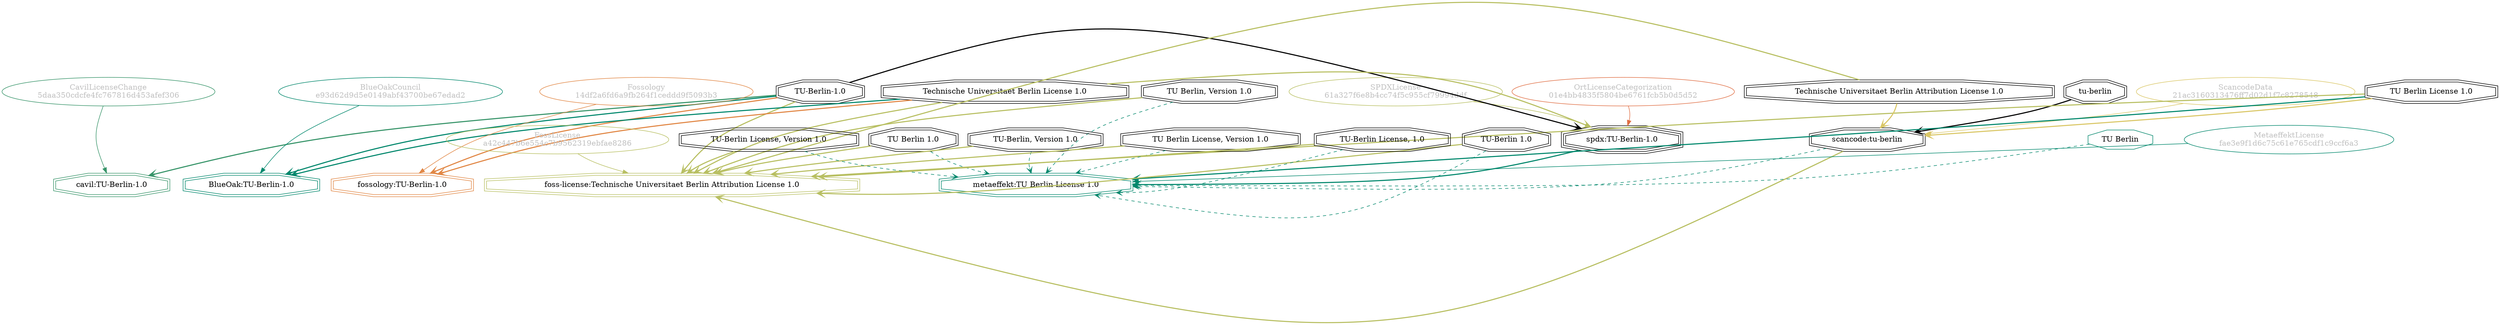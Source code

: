 strict digraph {
    node [shape=box];
    graph [splines=curved];
    4152 [label="SPDXLicense\n61a327f6e8b4cc74f5c955cf79994ddf"
         ,fontcolor=gray
         ,color="#b8bf62"
         ,fillcolor="beige;1"
         ,shape=ellipse];
    4153 [label="spdx:TU-Berlin-1.0"
         ,shape=tripleoctagon];
    4154 [label="TU-Berlin-1.0"
         ,shape=doubleoctagon];
    4155 [label="Technische Universitaet Berlin License 1.0"
         ,shape=doubleoctagon];
    9203 [label="BlueOakCouncil\ne93d62d9d5e0149abf43700be67edad2"
         ,fontcolor=gray
         ,color="#00876c"
         ,fillcolor="beige;1"
         ,shape=ellipse];
    9204 [label="BlueOak:TU-Berlin-1.0"
         ,color="#00876c"
         ,shape=doubleoctagon];
    24652 [label="ScancodeData\n21ac3160313476ff7d02d1f7c8278548"
          ,fontcolor=gray
          ,color="#dac767"
          ,fillcolor="beige;1"
          ,shape=ellipse];
    24653 [label="scancode:tu-berlin"
          ,shape=doubleoctagon];
    24654 [label="tu-berlin"
          ,shape=doubleoctagon];
    24655 [label="TU Berlin License 1.0"
          ,shape=doubleoctagon];
    24656 [label="Technische Universitaet Berlin Attribution License 1.0"
          ,shape=doubleoctagon];
    27982 [label="Fossology\n14df2a6fd6a9fb264f1ceddd9f5093b3"
          ,fontcolor=gray
          ,color="#e18745"
          ,fillcolor="beige;1"
          ,shape=ellipse];
    27983 [label="fossology:TU-Berlin-1.0"
          ,color="#e18745"
          ,shape=doubleoctagon];
    35235 [label="OrtLicenseCategorization\n01e4bb4835f5804be6761fcb5b0d5d52"
          ,fontcolor=gray
          ,color="#e06f45"
          ,fillcolor="beige;1"
          ,shape=ellipse];
    38076 [label="CavilLicenseChange\n5daa350cdcfe4fc767816d453afef306"
          ,fontcolor=gray
          ,color="#379469"
          ,fillcolor="beige;1"
          ,shape=ellipse];
    38077 [label="cavil:TU-Berlin-1.0"
          ,color="#379469"
          ,shape=doubleoctagon];
    48752 [label="TU Berlin"
          ,color="#00876c"
          ,shape=octagon];
    48760 [label="MetaeffektLicense\nfae3e9f1d6c75c61e765cdf1c9ccf6a3"
          ,fontcolor=gray
          ,color="#00876c"
          ,fillcolor="beige;1"
          ,shape=ellipse];
    48761 [label="metaeffekt:TU Berlin License 1.0"
          ,color="#00876c"
          ,shape=doubleoctagon];
    48762 [label="TU Berlin, Version 1.0"
          ,shape=doubleoctagon];
    48763 [label="TU Berlin 1.0"
          ,shape=doubleoctagon];
    48764 [label="TU-Berlin, Version 1.0"
          ,shape=doubleoctagon];
    48765 [label="TU-Berlin 1.0"
          ,shape=doubleoctagon];
    48766 [label="TU Berlin License, Version 1.0"
          ,shape=doubleoctagon];
    48767 [label="TU-Berlin License, Version 1.0"
          ,shape=doubleoctagon];
    48768 [label="TU-Berlin License, 1.0"
          ,shape=doubleoctagon];
    50833 [label="FossLicense\na42c447b6e554c7b9562319ebfae8286"
          ,fontcolor=gray
          ,color="#b8bf62"
          ,fillcolor="beige;1"
          ,shape=ellipse];
    50834 [label="foss-license:Technische Universitaet Berlin Attribution License 1.0"
          ,color="#b8bf62"
          ,shape=doubleoctagon];
    4152 -> 4153 [weight=0.5
                 ,color="#b8bf62"];
    4153 -> 48761 [style=bold
                  ,arrowhead=vee
                  ,weight=0.7
                  ,color="#00876c"];
    4154 -> 4153 [style=bold
                 ,arrowhead=vee
                 ,weight=0.7];
    4154 -> 9204 [style=bold
                 ,arrowhead=vee
                 ,weight=0.7
                 ,color="#00876c"];
    4154 -> 27983 [style=bold
                  ,arrowhead=vee
                  ,weight=0.7
                  ,color="#e18745"];
    4154 -> 38077 [style=bold
                  ,arrowhead=vee
                  ,weight=0.7
                  ,color="#379469"];
    4154 -> 38077 [style=bold
                  ,arrowhead=vee
                  ,weight=0.7
                  ,color="#379469"];
    4154 -> 50834 [style=bold
                  ,arrowhead=vee
                  ,weight=0.7
                  ,color="#b8bf62"];
    4155 -> 4153 [style=bold
                 ,arrowhead=vee
                 ,weight=0.7
                 ,color="#b8bf62"];
    4155 -> 9204 [style=bold
                 ,arrowhead=vee
                 ,weight=0.7
                 ,color="#00876c"];
    4155 -> 27983 [style=bold
                  ,arrowhead=vee
                  ,weight=0.7
                  ,color="#e18745"];
    4155 -> 50834 [style=bold
                  ,arrowhead=vee
                  ,weight=0.7
                  ,color="#b8bf62"];
    9203 -> 9204 [weight=0.5
                 ,color="#00876c"];
    24652 -> 24653 [weight=0.5
                   ,color="#dac767"];
    24653 -> 48761 [style=dashed
                   ,arrowhead=vee
                   ,weight=0.5
                   ,color="#00876c"];
    24653 -> 50834 [style=bold
                   ,arrowhead=vee
                   ,weight=0.7
                   ,color="#b8bf62"];
    24654 -> 24653 [style=bold
                   ,arrowhead=vee
                   ,weight=0.7];
    24655 -> 24653 [style=bold
                   ,arrowhead=vee
                   ,weight=0.7
                   ,color="#dac767"];
    24655 -> 48761 [style=bold
                   ,arrowhead=vee
                   ,weight=0.7
                   ,color="#00876c"];
    24655 -> 48761 [style=bold
                   ,arrowhead=vee
                   ,weight=0.7
                   ,color="#00876c"];
    24655 -> 50834 [style=bold
                   ,arrowhead=vee
                   ,weight=0.7
                   ,color="#b8bf62"];
    24656 -> 24653 [style=bold
                   ,arrowhead=vee
                   ,weight=0.7
                   ,color="#dac767"];
    24656 -> 50834 [style=bold
                   ,arrowhead=vee
                   ,weight=0.7
                   ,color="#b8bf62"];
    27982 -> 27983 [weight=0.5
                   ,color="#e18745"];
    35235 -> 4153 [weight=0.5
                  ,color="#e06f45"];
    38076 -> 38077 [weight=0.5
                   ,color="#379469"];
    48752 -> 48761 [style=dashed
                   ,arrowhead=vee
                   ,weight=0.5
                   ,color="#00876c"];
    48760 -> 48761 [weight=0.5
                   ,color="#00876c"];
    48762 -> 48761 [style=dashed
                   ,arrowhead=vee
                   ,weight=0.5
                   ,color="#00876c"];
    48762 -> 50834 [style=bold
                   ,arrowhead=vee
                   ,weight=0.7
                   ,color="#b8bf62"];
    48763 -> 48761 [style=dashed
                   ,arrowhead=vee
                   ,weight=0.5
                   ,color="#00876c"];
    48763 -> 50834 [style=bold
                   ,arrowhead=vee
                   ,weight=0.7
                   ,color="#b8bf62"];
    48764 -> 48761 [style=dashed
                   ,arrowhead=vee
                   ,weight=0.5
                   ,color="#00876c"];
    48764 -> 50834 [style=bold
                   ,arrowhead=vee
                   ,weight=0.7
                   ,color="#b8bf62"];
    48765 -> 48761 [style=dashed
                   ,arrowhead=vee
                   ,weight=0.5
                   ,color="#00876c"];
    48765 -> 50834 [style=bold
                   ,arrowhead=vee
                   ,weight=0.7
                   ,color="#b8bf62"];
    48766 -> 48761 [style=dashed
                   ,arrowhead=vee
                   ,weight=0.5
                   ,color="#00876c"];
    48766 -> 50834 [style=bold
                   ,arrowhead=vee
                   ,weight=0.7
                   ,color="#b8bf62"];
    48767 -> 48761 [style=dashed
                   ,arrowhead=vee
                   ,weight=0.5
                   ,color="#00876c"];
    48767 -> 50834 [style=bold
                   ,arrowhead=vee
                   ,weight=0.7
                   ,color="#b8bf62"];
    48768 -> 48761 [style=dashed
                   ,arrowhead=vee
                   ,weight=0.5
                   ,color="#00876c"];
    48768 -> 50834 [style=bold
                   ,arrowhead=vee
                   ,weight=0.7
                   ,color="#b8bf62"];
    50833 -> 50834 [weight=0.5
                   ,color="#b8bf62"];
}
